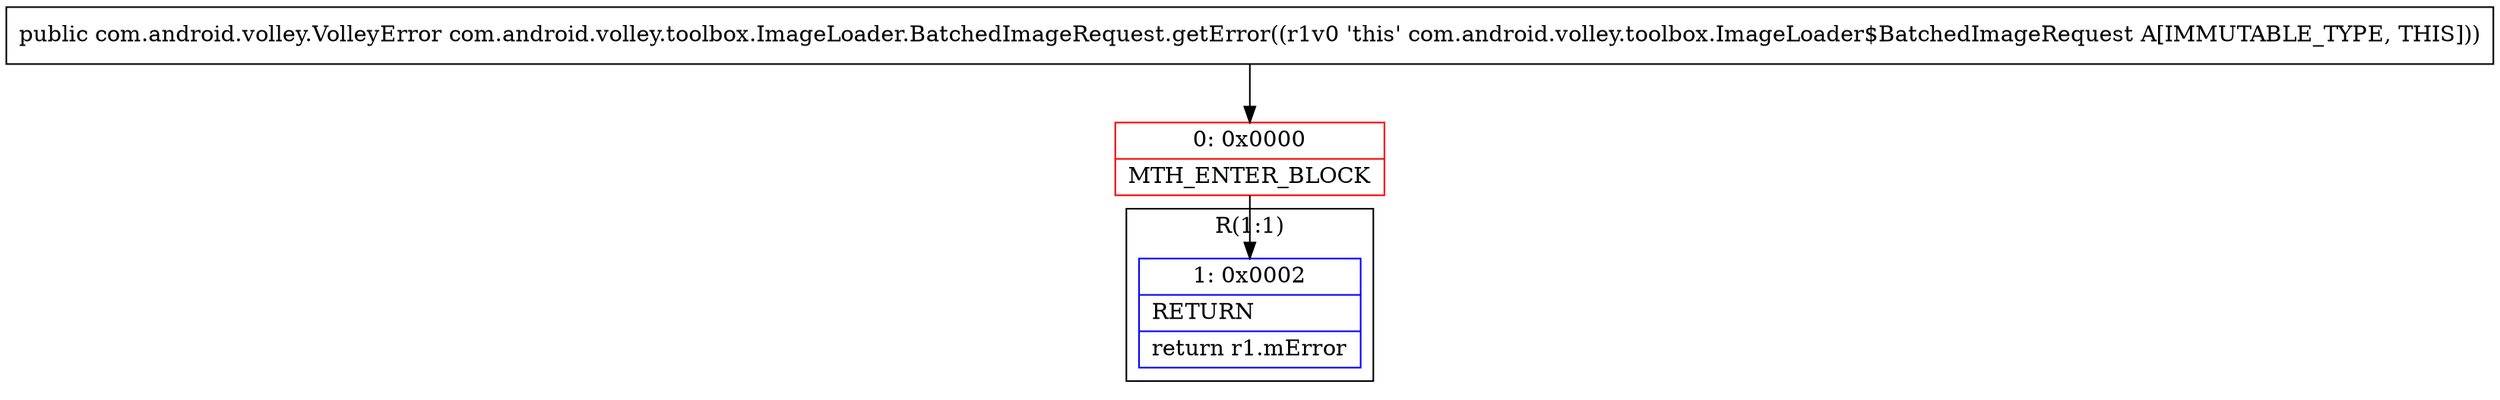 digraph "CFG forcom.android.volley.toolbox.ImageLoader.BatchedImageRequest.getError()Lcom\/android\/volley\/VolleyError;" {
subgraph cluster_Region_676126624 {
label = "R(1:1)";
node [shape=record,color=blue];
Node_1 [shape=record,label="{1\:\ 0x0002|RETURN\l|return r1.mError\l}"];
}
Node_0 [shape=record,color=red,label="{0\:\ 0x0000|MTH_ENTER_BLOCK\l}"];
MethodNode[shape=record,label="{public com.android.volley.VolleyError com.android.volley.toolbox.ImageLoader.BatchedImageRequest.getError((r1v0 'this' com.android.volley.toolbox.ImageLoader$BatchedImageRequest A[IMMUTABLE_TYPE, THIS])) }"];
MethodNode -> Node_0;
Node_0 -> Node_1;
}

